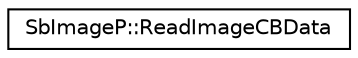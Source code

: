 digraph "Graphical Class Hierarchy"
{
 // LATEX_PDF_SIZE
  edge [fontname="Helvetica",fontsize="10",labelfontname="Helvetica",labelfontsize="10"];
  node [fontname="Helvetica",fontsize="10",shape=record];
  rankdir="LR";
  Node0 [label="SbImageP::ReadImageCBData",height=0.2,width=0.4,color="black", fillcolor="white", style="filled",URL="$structSbImageP_1_1ReadImageCBData.html",tooltip=" "];
}
